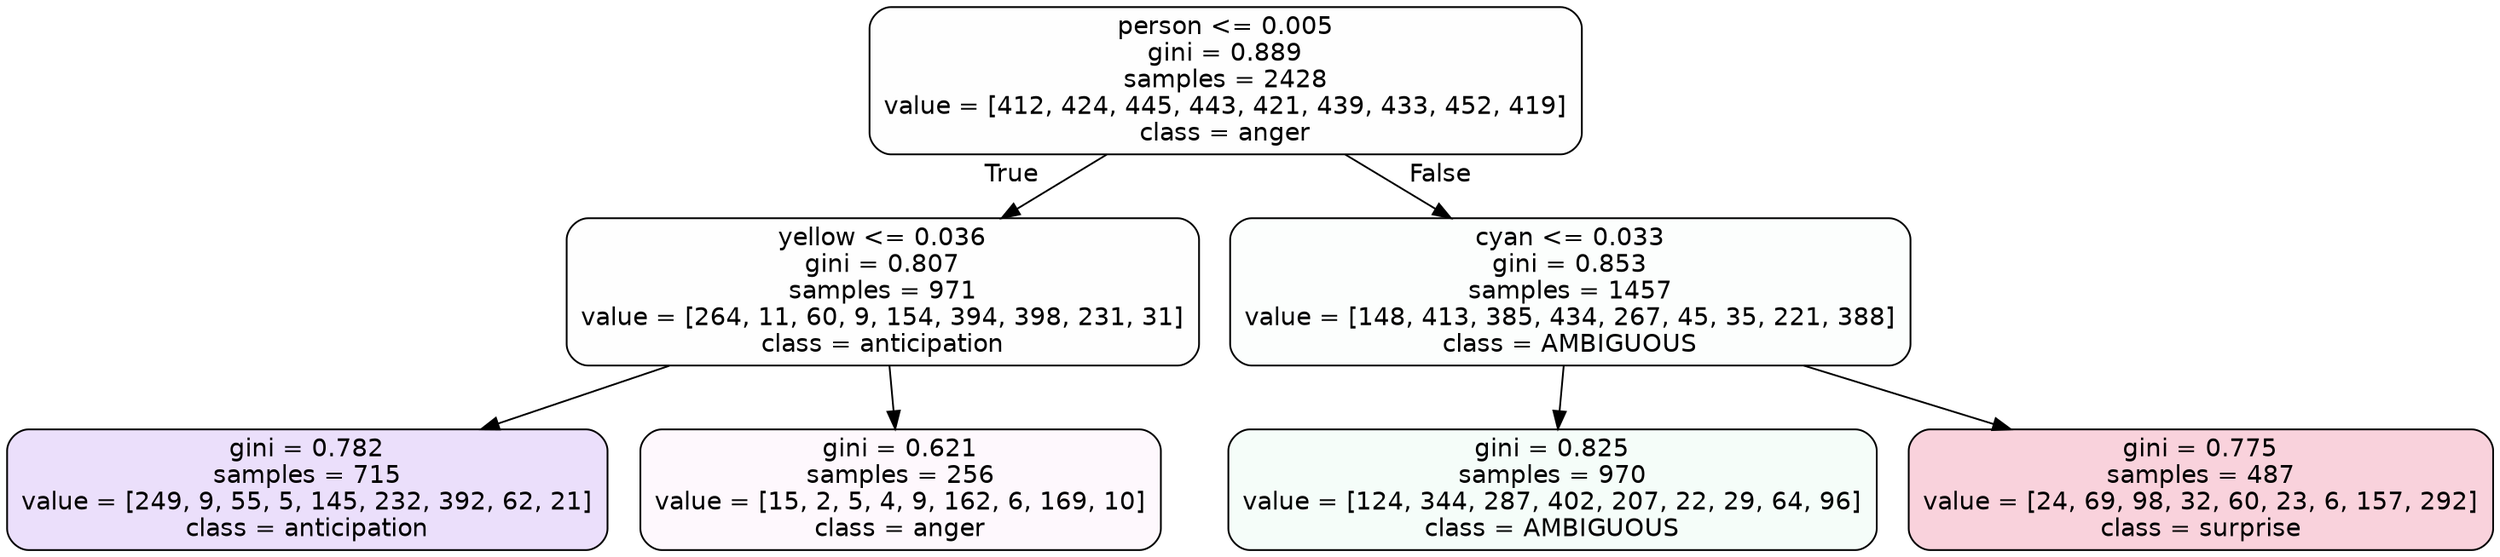 digraph Tree {
node [shape=box, style="filled, rounded", color="black", fontname=helvetica] ;
edge [fontname=helvetica] ;
0 [label="person <= 0.005\ngini = 0.889\nsamples = 2428\nvalue = [412, 424, 445, 443, 421, 439, 433, 452, 419]\nclass = anger", fillcolor="#e539d701"] ;
1 [label="yellow <= 0.036\ngini = 0.807\nsamples = 971\nvalue = [264, 11, 60, 9, 154, 394, 398, 231, 31]\nclass = anticipation", fillcolor="#8139e501"] ;
0 -> 1 [labeldistance=2.5, labelangle=45, headlabel="True"] ;
2 [label="gini = 0.782\nsamples = 715\nvalue = [249, 9, 55, 5, 145, 232, 392, 62, 21]\nclass = anticipation", fillcolor="#8139e528"] ;
1 -> 2 ;
3 [label="gini = 0.621\nsamples = 256\nvalue = [15, 2, 5, 4, 9, 162, 6, 169, 10]\nclass = anger", fillcolor="#e539d708"] ;
1 -> 3 ;
4 [label="cyan <= 0.033\ngini = 0.853\nsamples = 1457\nvalue = [148, 413, 385, 434, 267, 45, 35, 221, 388]\nclass = AMBIGUOUS", fillcolor="#39e58103"] ;
0 -> 4 [labeldistance=2.5, labelangle=-45, headlabel="False"] ;
5 [label="gini = 0.825\nsamples = 970\nvalue = [124, 344, 287, 402, 207, 22, 29, 64, 96]\nclass = AMBIGUOUS", fillcolor="#39e5810c"] ;
4 -> 5 ;
6 [label="gini = 0.775\nsamples = 487\nvalue = [24, 69, 98, 32, 60, 23, 6, 157, 292]\nclass = surprise", fillcolor="#e5396439"] ;
4 -> 6 ;
}